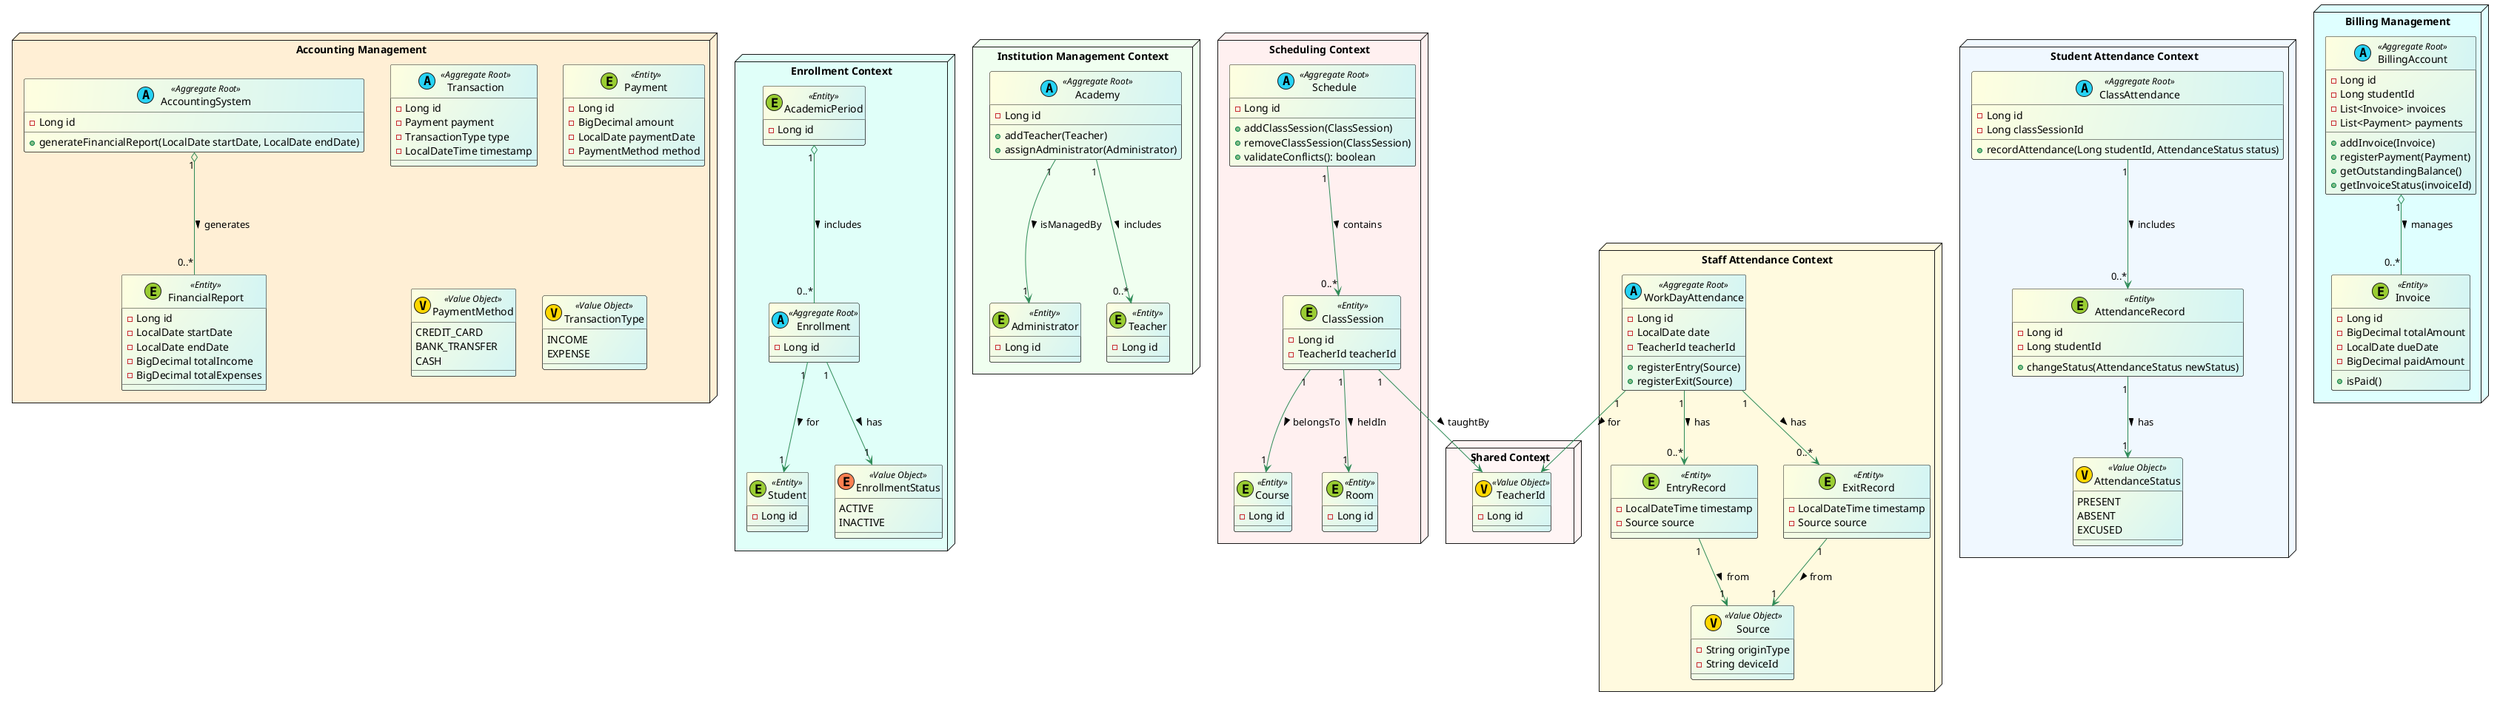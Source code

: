 @startuml Demy: Diagrams of Domain Models

skinparam class {
    BackgroundColor LightYellow/D3F5F5
    ArrowColor SeaGreen
    ' BackgroundColor<<Aggregate Root>> #27D3F5
    ' BackgroundColor<<Entity>> #9ACD32
    ' BackgroundColor<<Value Object>> #FFD700
    ' BorderColor Black
    ' FontSize 12
}

package "Enrollment Context" <<Node>> #E0FFF9 {
    class Enrollment <<(A, #27D3F5) Aggregate Root>> {
        - Long id
    }
    class Student <<(E, #9ACD32) Entity>> {
        - Long id
    }
    enum EnrollmentStatus <<(E, #FF7F50) Value Object>> {
        ACTIVE
        INACTIVE
    }
    class AcademicPeriod <<(E, #9ACD32) Entity>> {
        - Long id
    }
    ' Relationships
    Enrollment "1" --> "1" Student : for >
    AcademicPeriod "1" o-- "0..*" Enrollment : includes >
    Enrollment "1" --> "1" EnrollmentStatus : has >
}

package "Institution Management Context" <<Node>> #F0FFF0 {
    class Academy <<(A, #27D3F5) Aggregate Root>> {
        - Long id
        + addTeacher(Teacher)
        + assignAdministrator(Administrator)
    }

    class Administrator <<(E, #9ACD32) Entity>> {
        - Long id
    }

    class Teacher <<(E, #9ACD32) Entity>> {
        - Long id
    }

    ' Relationships
    Academy "1" --> "1" Administrator : isManagedBy >
    Academy "1" --> "0..*" Teacher : includes >
}

package "Scheduling Context" <<Node>> #FFF0F0 {
    class Schedule <<(A, #27D3F5) Aggregate Root>> {
        - Long id
        + addClassSession(ClassSession)
        + removeClassSession(ClassSession)
        + validateConflicts(): boolean
    }

    class ClassSession <<(E, #9ACD32) Entity>> {
        - Long id
        - TeacherId teacherId
    }

    class Course <<(E, #9ACD32) Entity>> {
        - Long id
    }

    class Room <<(E, #9ACD32)Entity>> {
        - Long id
    }

    ' Relationships
    Schedule "1" --> "0..*" ClassSession : contains >
    ClassSession "1" --> "1" Course : belongsTo >
    ClassSession "1" --> "1" Room : heldIn >
}

package "Student Attendance Context" <<Node>> #F0F8FF {
    class ClassAttendance <<(A, #27D3F5) Aggregate Root>> {
        - Long id
        - Long classSessionId
        + recordAttendance(Long studentId, AttendanceStatus status)
    }

    class AttendanceRecord <<(E, #9ACD32) Entity>> {
        - Long id
        - Long studentId
        + changeStatus(AttendanceStatus newStatus)
    }

    enum AttendanceStatus <<(V, #FFD700) Value Object>> {
        PRESENT
        ABSENT
        EXCUSED
    }
    ' Relationships
    ClassAttendance "1" --> "0..*" AttendanceRecord : includes >
    AttendanceRecord "1" --> "1" AttendanceStatus : has >
}

package "Staff Attendance Context" <<Node>> #FFFADF {
    class WorkDayAttendance <<(A, #27D3F5) Aggregate Root>> {
        - Long id
        - LocalDate date
        - TeacherId teacherId
        + registerEntry(Source)
        + registerExit(Source)
    }

    class EntryRecord <<(E, #9ACD32) Entity>> {
        - LocalDateTime timestamp
        - Source source
    }

    class ExitRecord <<(E, #9ACD32) Entity>> {
        - LocalDateTime timestamp
        - Source source
    }

    class Source <<(V, #FFD700) Value Object>> {
        - String originType
        - String deviceId
    }

    ' Relationships
    WorkDayAttendance "1" --> "0..*" EntryRecord : has >
    WorkDayAttendance "1" --> "0..*" ExitRecord : has >
    EntryRecord "1" --> "1" Source : from >
    ExitRecord "1" --> "1" Source : from >
}

package "Billing Management" <<Node>> #DFFFFF {
    class BillingAccount <<(A, #27D3F5) Aggregate Root>> {
        - Long id
        - Long studentId
        - List<Invoice> invoices
        - List<Payment> payments
        + addInvoice(Invoice)
        + registerPayment(Payment)
        + getOutstandingBalance()
        + getInvoiceStatus(invoiceId)
    }

    class Invoice <<(E, #9ACD32) Entity>> {
        - Long id
        - BigDecimal totalAmount
        - LocalDate dueDate
        - BigDecimal paidAmount
        + isPaid()
    }

    ' Relationships
    BillingAccount "1" o-- "0..*" Invoice : manages >
}

package "Accounting Management" <<Node>> #FFEFD5 {
    class Transaction <<(A, #27D3F5) Aggregate Root>> {
        - Long id
        - Payment payment
        - TransactionType type
        - LocalDateTime timestamp
    }

    class Payment <<(E, #9ACD32) Entity>> {
        - Long id
        - BigDecimal amount
        - LocalDate paymentDate
        - PaymentMethod method
    }

    enum PaymentMethod <<(V, #FFD700) Value Object>> {
        CREDIT_CARD
        BANK_TRANSFER
        CASH
    }

    enum TransactionType <<(V, #FFD700) Value Object>> {
        INCOME
        EXPENSE
    }

    class AccountingSystem <<(A, #27D3F5) Aggregate Root>> {
        - Long id
        + generateFinancialReport(LocalDate startDate, LocalDate endDate)
    }

    class FinancialReport <<(E, #9ACD32) Entity>> {
        - Long id
        - LocalDate startDate
        - LocalDate endDate
        - BigDecimal totalIncome
        - BigDecimal totalExpenses
    }

    ' Relationships
    AccountingSystem "1" o-- "0..*" FinancialReport : generates >
}

package "Shared Context" <<Node>> #FFF5F5 {
    class TeacherId <<(V, #FFD700) Value Object>> {
        - Long id
    }
}

' Define relationships between contexts
ClassSession "1" --> "1" TeacherId : taughtBy >
WorkDayAttendance "1" --> "1" TeacherId : for >

@enduml